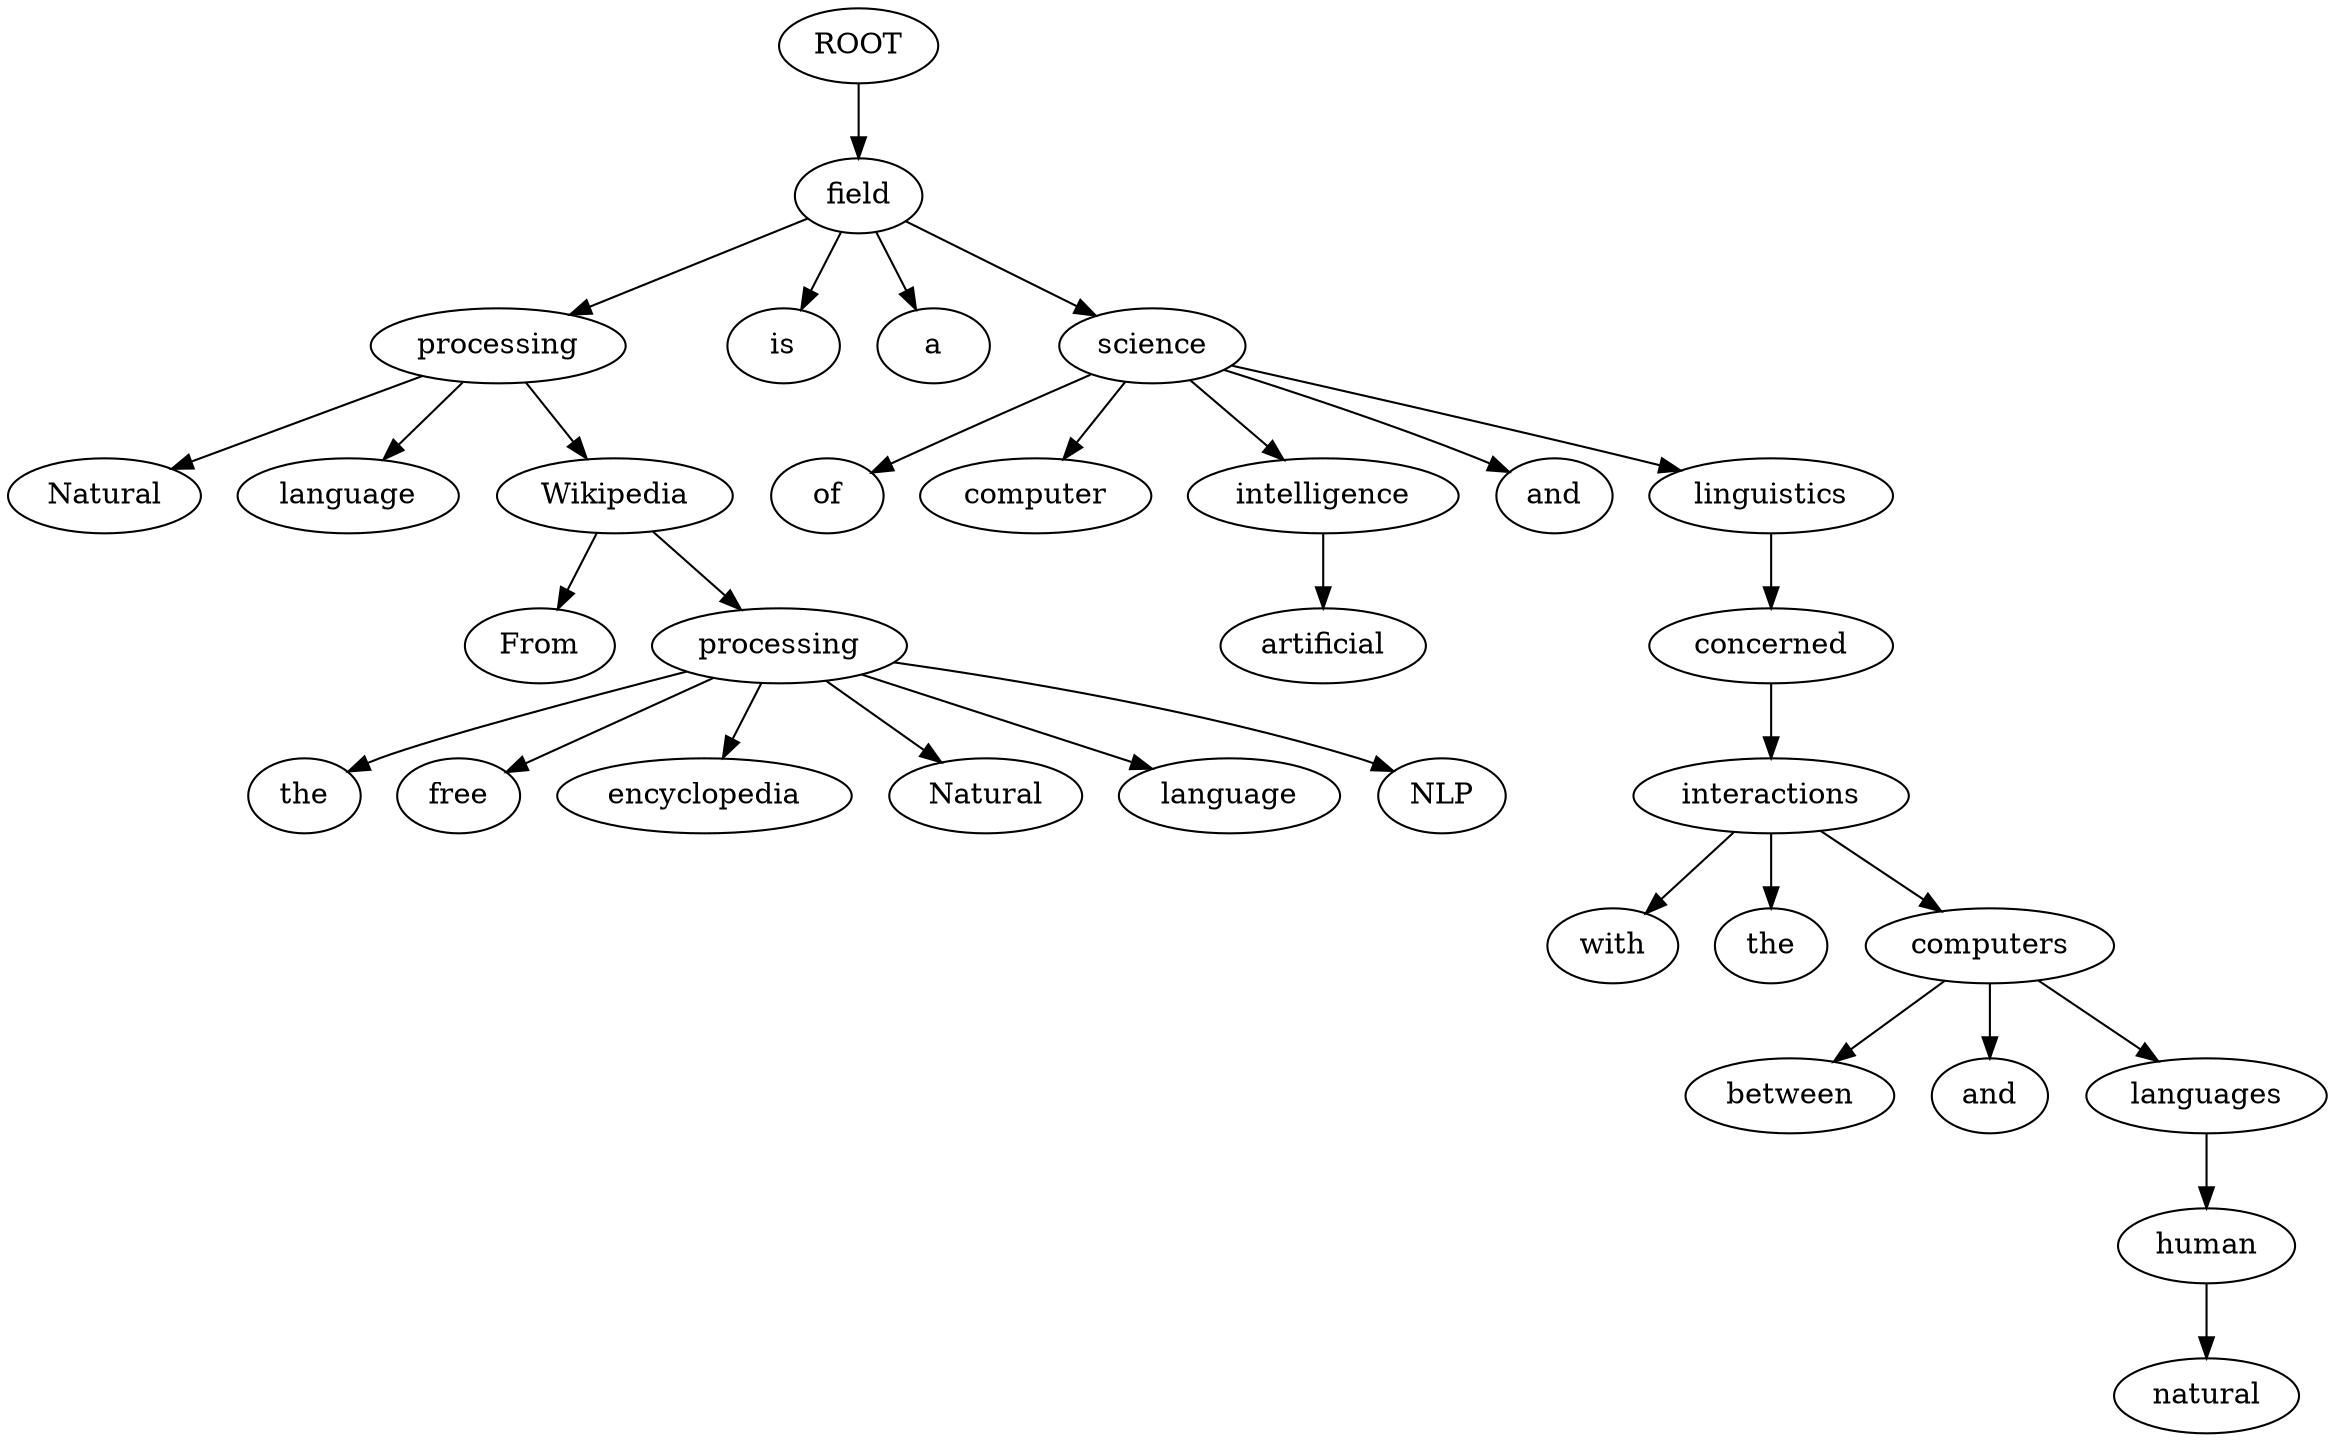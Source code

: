 digraph graph0 {
	node0 [label="ROOT"];
	node1 [label="Natural"];
	node2 [label="language"];
	node3 [label="processing"];
	node4 [label="From"];
	node5 [label="Wikipedia"];
	node7 [label="the"];
	node8 [label="free"];
	node9 [label="encyclopedia"];
	node10 [label="Natural"];
	node11 [label="language"];
	node12 [label="processing"];
	node14 [label="NLP"];
	node16 [label="is"];
	node17 [label="a"];
	node18 [label="field"];
	node19 [label="of"];
	node20 [label="computer"];
	node21 [label="science"];
	node23 [label="artificial"];
	node24 [label="intelligence"];
	node26 [label="and"];
	node27 [label="linguistics"];
	node28 [label="concerned"];
	node29 [label="with"];
	node30 [label="the"];
	node31 [label="interactions"];
	node32 [label="between"];
	node33 [label="computers"];
	node34 [label="and"];
	node35 [label="human"];
	node37 [label="natural"];
	node39 [label="languages"];
	node0 -> node18;
	node3 -> node1;
	node3 -> node2;
	node18 -> node3;
	node5 -> node4;
	node3 -> node5;
	node12 -> node7;
	node12 -> node8;
	node12 -> node9;
	node12 -> node10;
	node12 -> node11;
	node5 -> node12;
	node12 -> node14;
	node18 -> node16;
	node18 -> node17;
	node21 -> node19;
	node21 -> node20;
	node18 -> node21;
	node24 -> node23;
	node21 -> node24;
	node21 -> node26;
	node21 -> node27;
	node27 -> node28;
	node31 -> node29;
	node31 -> node30;
	node28 -> node31;
	node33 -> node32;
	node31 -> node33;
	node33 -> node34;
	node39 -> node35;
	node35 -> node37;
	node33 -> node39;
}

